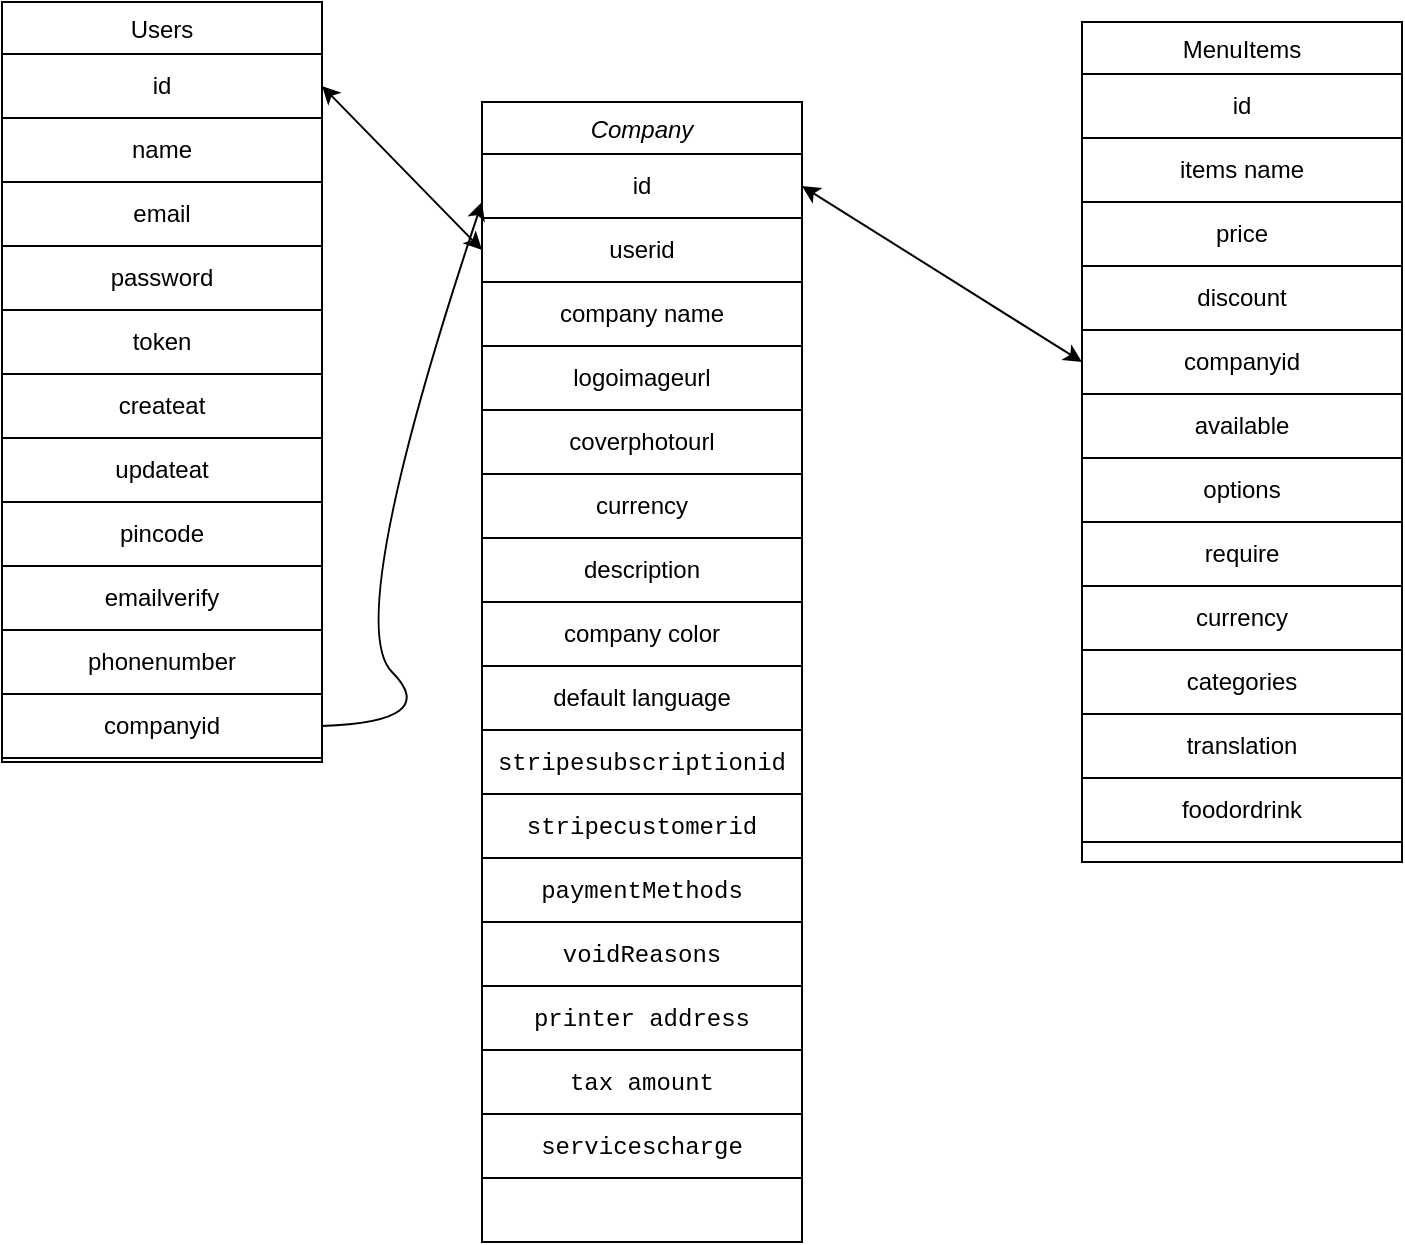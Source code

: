 <mxfile version="22.0.4" type="github">
  <diagram id="C5RBs43oDa-KdzZeNtuy" name="Page-1">
    <mxGraphModel dx="1434" dy="921" grid="1" gridSize="10" guides="1" tooltips="1" connect="1" arrows="1" fold="1" page="1" pageScale="1" pageWidth="850" pageHeight="1100" math="0" shadow="0">
      <root>
        <mxCell id="WIyWlLk6GJQsqaUBKTNV-0" />
        <mxCell id="WIyWlLk6GJQsqaUBKTNV-1" parent="WIyWlLk6GJQsqaUBKTNV-0" />
        <mxCell id="zkfFHV4jXpPFQw0GAbJ--0" value="Company" style="swimlane;fontStyle=2;align=center;verticalAlign=top;childLayout=stackLayout;horizontal=1;startSize=26;horizontalStack=0;resizeParent=1;resizeLast=0;collapsible=1;marginBottom=0;rounded=0;shadow=0;strokeWidth=1;" parent="WIyWlLk6GJQsqaUBKTNV-1" vertex="1">
          <mxGeometry x="270" y="70" width="160" height="570" as="geometry">
            <mxRectangle x="230" y="140" width="160" height="26" as="alternateBounds" />
          </mxGeometry>
        </mxCell>
        <mxCell id="h0ppuAmfMS2VEDfeeIu_-18" value="id" style="rounded=0;whiteSpace=wrap;html=1;gradientColor=none;fillColor=none;" vertex="1" parent="zkfFHV4jXpPFQw0GAbJ--0">
          <mxGeometry y="26" width="160" height="32" as="geometry" />
        </mxCell>
        <mxCell id="h0ppuAmfMS2VEDfeeIu_-19" value="userid" style="rounded=0;whiteSpace=wrap;html=1;gradientColor=none;fillColor=none;" vertex="1" parent="zkfFHV4jXpPFQw0GAbJ--0">
          <mxGeometry y="58" width="160" height="32" as="geometry" />
        </mxCell>
        <mxCell id="h0ppuAmfMS2VEDfeeIu_-20" value="company name" style="rounded=0;whiteSpace=wrap;html=1;gradientColor=none;fillColor=none;" vertex="1" parent="zkfFHV4jXpPFQw0GAbJ--0">
          <mxGeometry y="90" width="160" height="32" as="geometry" />
        </mxCell>
        <mxCell id="h0ppuAmfMS2VEDfeeIu_-22" value="logoimageurl&lt;br&gt;" style="rounded=0;whiteSpace=wrap;html=1;gradientColor=none;fillColor=none;" vertex="1" parent="zkfFHV4jXpPFQw0GAbJ--0">
          <mxGeometry y="122" width="160" height="32" as="geometry" />
        </mxCell>
        <mxCell id="h0ppuAmfMS2VEDfeeIu_-21" value="coverphotourl" style="rounded=0;whiteSpace=wrap;html=1;gradientColor=none;fillColor=none;" vertex="1" parent="zkfFHV4jXpPFQw0GAbJ--0">
          <mxGeometry y="154" width="160" height="32" as="geometry" />
        </mxCell>
        <mxCell id="h0ppuAmfMS2VEDfeeIu_-23" value="currency" style="rounded=0;whiteSpace=wrap;html=1;gradientColor=none;fillColor=none;" vertex="1" parent="zkfFHV4jXpPFQw0GAbJ--0">
          <mxGeometry y="186" width="160" height="32" as="geometry" />
        </mxCell>
        <mxCell id="h0ppuAmfMS2VEDfeeIu_-24" value="description" style="rounded=0;whiteSpace=wrap;html=1;gradientColor=none;fillColor=none;" vertex="1" parent="zkfFHV4jXpPFQw0GAbJ--0">
          <mxGeometry y="218" width="160" height="32" as="geometry" />
        </mxCell>
        <mxCell id="h0ppuAmfMS2VEDfeeIu_-25" value="company color" style="rounded=0;whiteSpace=wrap;html=1;gradientColor=none;fillColor=none;" vertex="1" parent="zkfFHV4jXpPFQw0GAbJ--0">
          <mxGeometry y="250" width="160" height="32" as="geometry" />
        </mxCell>
        <mxCell id="h0ppuAmfMS2VEDfeeIu_-26" value="default language" style="rounded=0;whiteSpace=wrap;html=1;gradientColor=none;fillColor=none;" vertex="1" parent="zkfFHV4jXpPFQw0GAbJ--0">
          <mxGeometry y="282" width="160" height="32" as="geometry" />
        </mxCell>
        <mxCell id="h0ppuAmfMS2VEDfeeIu_-27" value="&lt;div style=&quot;font-style: normal; font-variant-caps: normal; font-weight: normal; letter-spacing: normal; text-align: start; text-indent: 0px; text-transform: none; word-spacing: 0px; -webkit-text-stroke-width: 0px; text-decoration: none; font-family: Menlo, Monaco, &amp;quot;Courier New&amp;quot;, monospace; font-size: 12px; line-height: 18px;&quot;&gt;&lt;div&gt;&lt;span style=&quot;&quot;&gt;stripesubscriptionid&lt;/span&gt;&lt;/div&gt;&lt;/div&gt;" style="rounded=0;whiteSpace=wrap;html=1;gradientColor=none;fillColor=none;fontColor=default;labelBackgroundColor=default;" vertex="1" parent="zkfFHV4jXpPFQw0GAbJ--0">
          <mxGeometry y="314" width="160" height="32" as="geometry" />
        </mxCell>
        <mxCell id="h0ppuAmfMS2VEDfeeIu_-28" value="&lt;div style=&quot;text-align: start; font-family: Menlo, Monaco, &amp;quot;Courier New&amp;quot;, monospace; line-height: 18px;&quot;&gt;stripecustomerid&lt;/div&gt;" style="rounded=0;whiteSpace=wrap;html=1;gradientColor=none;fillColor=none;labelBackgroundColor=default;fontColor=default;" vertex="1" parent="zkfFHV4jXpPFQw0GAbJ--0">
          <mxGeometry y="346" width="160" height="32" as="geometry" />
        </mxCell>
        <mxCell id="h0ppuAmfMS2VEDfeeIu_-29" value="&lt;div style=&quot;text-align: start; font-family: Menlo, Monaco, &amp;quot;Courier New&amp;quot;, monospace; line-height: 18px;&quot;&gt;&lt;div style=&quot;line-height: 18px;&quot;&gt;paymentMethods&lt;/div&gt;&lt;/div&gt;" style="rounded=0;whiteSpace=wrap;html=1;gradientColor=none;fillColor=none;labelBackgroundColor=none;fontColor=default;" vertex="1" parent="zkfFHV4jXpPFQw0GAbJ--0">
          <mxGeometry y="378" width="160" height="32" as="geometry" />
        </mxCell>
        <mxCell id="h0ppuAmfMS2VEDfeeIu_-30" value="&lt;div style=&quot;text-align: start; font-family: Menlo, Monaco, &amp;quot;Courier New&amp;quot;, monospace; line-height: 18px;&quot;&gt;&lt;div style=&quot;line-height: 18px;&quot;&gt;voidReasons&lt;/div&gt;&lt;/div&gt;" style="rounded=0;whiteSpace=wrap;html=1;gradientColor=none;fillColor=none;labelBackgroundColor=none;fontColor=default;" vertex="1" parent="zkfFHV4jXpPFQw0GAbJ--0">
          <mxGeometry y="410" width="160" height="32" as="geometry" />
        </mxCell>
        <mxCell id="h0ppuAmfMS2VEDfeeIu_-31" value="&lt;div style=&quot;text-align: start; font-family: Menlo, Monaco, &amp;quot;Courier New&amp;quot;, monospace; line-height: 18px;&quot;&gt;&lt;div style=&quot;line-height: 18px;&quot;&gt;printer address&lt;/div&gt;&lt;/div&gt;" style="rounded=0;whiteSpace=wrap;html=1;gradientColor=none;fillColor=none;labelBackgroundColor=none;fontColor=default;" vertex="1" parent="zkfFHV4jXpPFQw0GAbJ--0">
          <mxGeometry y="442" width="160" height="32" as="geometry" />
        </mxCell>
        <mxCell id="h0ppuAmfMS2VEDfeeIu_-33" value="&lt;div style=&quot;text-align: start; font-family: Menlo, Monaco, &amp;quot;Courier New&amp;quot;, monospace; line-height: 18px;&quot;&gt;&lt;div style=&quot;line-height: 18px;&quot;&gt;tax amount&lt;/div&gt;&lt;/div&gt;" style="rounded=0;whiteSpace=wrap;html=1;gradientColor=none;fillColor=none;labelBackgroundColor=none;fontColor=default;" vertex="1" parent="zkfFHV4jXpPFQw0GAbJ--0">
          <mxGeometry y="474" width="160" height="32" as="geometry" />
        </mxCell>
        <mxCell id="h0ppuAmfMS2VEDfeeIu_-32" value="&lt;div style=&quot;text-align: start; font-family: Menlo, Monaco, &amp;quot;Courier New&amp;quot;, monospace; line-height: 18px;&quot;&gt;&lt;div style=&quot;line-height: 18px;&quot;&gt;servicescharge&lt;/div&gt;&lt;/div&gt;" style="rounded=0;whiteSpace=wrap;html=1;gradientColor=none;fillColor=none;labelBackgroundColor=none;fontColor=default;" vertex="1" parent="zkfFHV4jXpPFQw0GAbJ--0">
          <mxGeometry y="506" width="160" height="32" as="geometry" />
        </mxCell>
        <mxCell id="zkfFHV4jXpPFQw0GAbJ--6" value="Users" style="swimlane;fontStyle=0;align=center;verticalAlign=top;childLayout=stackLayout;horizontal=1;startSize=26;horizontalStack=0;resizeParent=1;resizeLast=0;collapsible=1;marginBottom=0;rounded=0;shadow=0;strokeWidth=1;fillColor=none;" parent="WIyWlLk6GJQsqaUBKTNV-1" vertex="1">
          <mxGeometry x="30" y="20" width="160" height="380" as="geometry">
            <mxRectangle x="130" y="380" width="160" height="26" as="alternateBounds" />
          </mxGeometry>
        </mxCell>
        <mxCell id="h0ppuAmfMS2VEDfeeIu_-0" value="id" style="rounded=0;whiteSpace=wrap;html=1;gradientColor=none;fillColor=none;" vertex="1" parent="zkfFHV4jXpPFQw0GAbJ--6">
          <mxGeometry y="26" width="160" height="32" as="geometry" />
        </mxCell>
        <mxCell id="h0ppuAmfMS2VEDfeeIu_-6" value="name" style="rounded=0;whiteSpace=wrap;html=1;gradientColor=none;fillColor=none;" vertex="1" parent="zkfFHV4jXpPFQw0GAbJ--6">
          <mxGeometry y="58" width="160" height="32" as="geometry" />
        </mxCell>
        <mxCell id="h0ppuAmfMS2VEDfeeIu_-7" value="email" style="rounded=0;whiteSpace=wrap;html=1;gradientColor=none;fillColor=none;" vertex="1" parent="zkfFHV4jXpPFQw0GAbJ--6">
          <mxGeometry y="90" width="160" height="32" as="geometry" />
        </mxCell>
        <mxCell id="h0ppuAmfMS2VEDfeeIu_-8" value="password&lt;br&gt;" style="rounded=0;whiteSpace=wrap;html=1;gradientColor=none;fillColor=none;align=center;" vertex="1" parent="zkfFHV4jXpPFQw0GAbJ--6">
          <mxGeometry y="122" width="160" height="32" as="geometry" />
        </mxCell>
        <mxCell id="h0ppuAmfMS2VEDfeeIu_-9" value="token&lt;br&gt;" style="rounded=0;whiteSpace=wrap;html=1;gradientColor=none;fillColor=none;" vertex="1" parent="zkfFHV4jXpPFQw0GAbJ--6">
          <mxGeometry y="154" width="160" height="32" as="geometry" />
        </mxCell>
        <mxCell id="h0ppuAmfMS2VEDfeeIu_-11" value="createat" style="rounded=0;whiteSpace=wrap;html=1;gradientColor=none;fillColor=none;" vertex="1" parent="zkfFHV4jXpPFQw0GAbJ--6">
          <mxGeometry y="186" width="160" height="32" as="geometry" />
        </mxCell>
        <mxCell id="h0ppuAmfMS2VEDfeeIu_-17" value="updateat" style="rounded=0;whiteSpace=wrap;html=1;gradientColor=none;fillColor=none;" vertex="1" parent="zkfFHV4jXpPFQw0GAbJ--6">
          <mxGeometry y="218" width="160" height="32" as="geometry" />
        </mxCell>
        <mxCell id="h0ppuAmfMS2VEDfeeIu_-13" value="pincode" style="rounded=0;whiteSpace=wrap;html=1;gradientColor=none;fillColor=none;" vertex="1" parent="zkfFHV4jXpPFQw0GAbJ--6">
          <mxGeometry y="250" width="160" height="32" as="geometry" />
        </mxCell>
        <mxCell id="h0ppuAmfMS2VEDfeeIu_-14" value="emailverify" style="rounded=0;whiteSpace=wrap;html=1;gradientColor=none;fillColor=none;" vertex="1" parent="zkfFHV4jXpPFQw0GAbJ--6">
          <mxGeometry y="282" width="160" height="32" as="geometry" />
        </mxCell>
        <mxCell id="h0ppuAmfMS2VEDfeeIu_-15" value="phonenumber" style="rounded=0;whiteSpace=wrap;html=1;gradientColor=none;fillColor=none;" vertex="1" parent="zkfFHV4jXpPFQw0GAbJ--6">
          <mxGeometry y="314" width="160" height="32" as="geometry" />
        </mxCell>
        <mxCell id="h0ppuAmfMS2VEDfeeIu_-16" value="companyid" style="rounded=0;whiteSpace=wrap;html=1;gradientColor=none;fillColor=none;" vertex="1" parent="zkfFHV4jXpPFQw0GAbJ--6">
          <mxGeometry y="346" width="160" height="32" as="geometry" />
        </mxCell>
        <mxCell id="h0ppuAmfMS2VEDfeeIu_-38" value="" style="endArrow=classic;startArrow=classic;html=1;rounded=0;entryX=0;entryY=0.5;entryDx=0;entryDy=0;exitX=1;exitY=0.5;exitDx=0;exitDy=0;" edge="1" parent="WIyWlLk6GJQsqaUBKTNV-1" source="h0ppuAmfMS2VEDfeeIu_-0" target="h0ppuAmfMS2VEDfeeIu_-19">
          <mxGeometry width="50" height="50" relative="1" as="geometry">
            <mxPoint x="290" y="570" as="sourcePoint" />
            <mxPoint x="340" y="520" as="targetPoint" />
          </mxGeometry>
        </mxCell>
        <mxCell id="h0ppuAmfMS2VEDfeeIu_-42" value="" style="curved=1;endArrow=classic;html=1;rounded=0;exitX=1;exitY=0.5;exitDx=0;exitDy=0;entryX=0;entryY=0.75;entryDx=0;entryDy=0;" edge="1" parent="WIyWlLk6GJQsqaUBKTNV-1" source="h0ppuAmfMS2VEDfeeIu_-16" target="h0ppuAmfMS2VEDfeeIu_-18">
          <mxGeometry width="50" height="50" relative="1" as="geometry">
            <mxPoint x="200" y="380" as="sourcePoint" />
            <mxPoint x="250" y="330" as="targetPoint" />
            <Array as="points">
              <mxPoint x="250" y="380" />
              <mxPoint x="200" y="330" />
            </Array>
          </mxGeometry>
        </mxCell>
        <mxCell id="h0ppuAmfMS2VEDfeeIu_-48" value="MenuItems" style="swimlane;fontStyle=0;align=center;verticalAlign=top;childLayout=stackLayout;horizontal=1;startSize=26;horizontalStack=0;resizeParent=1;resizeLast=0;collapsible=1;marginBottom=0;rounded=0;shadow=0;strokeWidth=1;fillColor=none;" vertex="1" parent="WIyWlLk6GJQsqaUBKTNV-1">
          <mxGeometry x="570" y="30" width="160" height="420" as="geometry">
            <mxRectangle x="130" y="380" width="160" height="26" as="alternateBounds" />
          </mxGeometry>
        </mxCell>
        <mxCell id="h0ppuAmfMS2VEDfeeIu_-49" value="id" style="rounded=0;whiteSpace=wrap;html=1;gradientColor=none;fillColor=none;" vertex="1" parent="h0ppuAmfMS2VEDfeeIu_-48">
          <mxGeometry y="26" width="160" height="32" as="geometry" />
        </mxCell>
        <mxCell id="h0ppuAmfMS2VEDfeeIu_-50" value="items name" style="rounded=0;whiteSpace=wrap;html=1;gradientColor=none;fillColor=none;" vertex="1" parent="h0ppuAmfMS2VEDfeeIu_-48">
          <mxGeometry y="58" width="160" height="32" as="geometry" />
        </mxCell>
        <mxCell id="h0ppuAmfMS2VEDfeeIu_-51" value="price" style="rounded=0;whiteSpace=wrap;html=1;gradientColor=none;fillColor=none;" vertex="1" parent="h0ppuAmfMS2VEDfeeIu_-48">
          <mxGeometry y="90" width="160" height="32" as="geometry" />
        </mxCell>
        <mxCell id="h0ppuAmfMS2VEDfeeIu_-52" value="discount" style="rounded=0;whiteSpace=wrap;html=1;gradientColor=none;fillColor=none;align=center;" vertex="1" parent="h0ppuAmfMS2VEDfeeIu_-48">
          <mxGeometry y="122" width="160" height="32" as="geometry" />
        </mxCell>
        <mxCell id="h0ppuAmfMS2VEDfeeIu_-59" value="companyid" style="rounded=0;whiteSpace=wrap;html=1;gradientColor=none;fillColor=none;" vertex="1" parent="h0ppuAmfMS2VEDfeeIu_-48">
          <mxGeometry y="154" width="160" height="32" as="geometry" />
        </mxCell>
        <mxCell id="h0ppuAmfMS2VEDfeeIu_-53" value="available" style="rounded=0;whiteSpace=wrap;html=1;gradientColor=none;fillColor=none;" vertex="1" parent="h0ppuAmfMS2VEDfeeIu_-48">
          <mxGeometry y="186" width="160" height="32" as="geometry" />
        </mxCell>
        <mxCell id="h0ppuAmfMS2VEDfeeIu_-54" value="options" style="rounded=0;whiteSpace=wrap;html=1;gradientColor=none;fillColor=none;" vertex="1" parent="h0ppuAmfMS2VEDfeeIu_-48">
          <mxGeometry y="218" width="160" height="32" as="geometry" />
        </mxCell>
        <mxCell id="h0ppuAmfMS2VEDfeeIu_-55" value="require" style="rounded=0;whiteSpace=wrap;html=1;gradientColor=none;fillColor=none;" vertex="1" parent="h0ppuAmfMS2VEDfeeIu_-48">
          <mxGeometry y="250" width="160" height="32" as="geometry" />
        </mxCell>
        <mxCell id="h0ppuAmfMS2VEDfeeIu_-56" value="currency" style="rounded=0;whiteSpace=wrap;html=1;gradientColor=none;fillColor=none;" vertex="1" parent="h0ppuAmfMS2VEDfeeIu_-48">
          <mxGeometry y="282" width="160" height="32" as="geometry" />
        </mxCell>
        <mxCell id="h0ppuAmfMS2VEDfeeIu_-57" value="categories" style="rounded=0;whiteSpace=wrap;html=1;gradientColor=none;fillColor=none;" vertex="1" parent="h0ppuAmfMS2VEDfeeIu_-48">
          <mxGeometry y="314" width="160" height="32" as="geometry" />
        </mxCell>
        <mxCell id="h0ppuAmfMS2VEDfeeIu_-58" value="translation" style="rounded=0;whiteSpace=wrap;html=1;gradientColor=none;fillColor=none;" vertex="1" parent="h0ppuAmfMS2VEDfeeIu_-48">
          <mxGeometry y="346" width="160" height="32" as="geometry" />
        </mxCell>
        <mxCell id="h0ppuAmfMS2VEDfeeIu_-66" value="foodordrink" style="rounded=0;whiteSpace=wrap;html=1;gradientColor=none;fillColor=none;" vertex="1" parent="h0ppuAmfMS2VEDfeeIu_-48">
          <mxGeometry y="378" width="160" height="32" as="geometry" />
        </mxCell>
        <mxCell id="h0ppuAmfMS2VEDfeeIu_-65" value="" style="endArrow=classic;startArrow=classic;html=1;rounded=0;exitX=0;exitY=0.5;exitDx=0;exitDy=0;entryX=1;entryY=0.5;entryDx=0;entryDy=0;" edge="1" parent="WIyWlLk6GJQsqaUBKTNV-1" source="h0ppuAmfMS2VEDfeeIu_-59" target="h0ppuAmfMS2VEDfeeIu_-18">
          <mxGeometry width="50" height="50" relative="1" as="geometry">
            <mxPoint x="370" y="410" as="sourcePoint" />
            <mxPoint x="420" y="360" as="targetPoint" />
          </mxGeometry>
        </mxCell>
      </root>
    </mxGraphModel>
  </diagram>
</mxfile>

